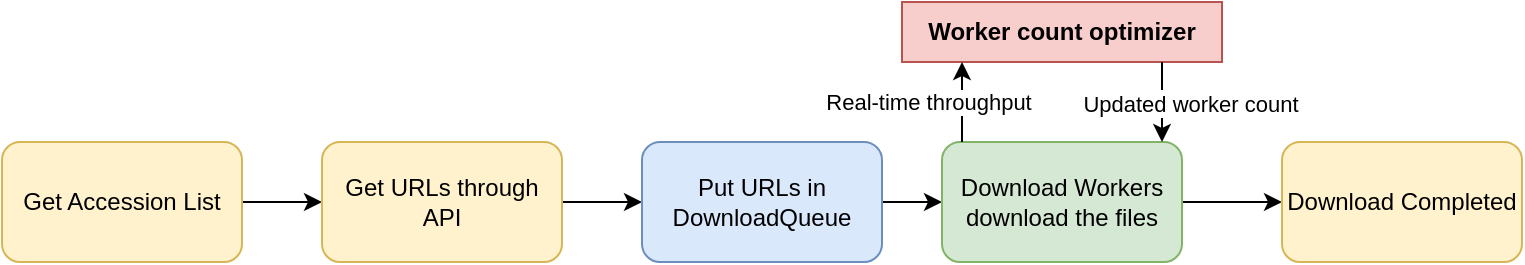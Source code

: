<mxfile version="27.0.9">
  <diagram name="Page-1" id="tqGjcr9S11x93hs8M1ku">
    <mxGraphModel dx="1426" dy="831" grid="1" gridSize="10" guides="1" tooltips="1" connect="1" arrows="1" fold="1" page="1" pageScale="1" pageWidth="850" pageHeight="1100" math="0" shadow="0">
      <root>
        <mxCell id="0" />
        <mxCell id="1" parent="0" />
        <mxCell id="bamR-uw1efooT5ONj0Ax-4" style="edgeStyle=orthogonalEdgeStyle;rounded=0;orthogonalLoop=1;jettySize=auto;html=1;exitX=1;exitY=0.5;exitDx=0;exitDy=0;entryX=0;entryY=0.5;entryDx=0;entryDy=0;" parent="1" source="bamR-uw1efooT5ONj0Ax-1" target="bamR-uw1efooT5ONj0Ax-2" edge="1">
          <mxGeometry relative="1" as="geometry" />
        </mxCell>
        <mxCell id="bamR-uw1efooT5ONj0Ax-1" value="Get Accession List" style="rounded=1;whiteSpace=wrap;html=1;fillColor=#fff2cc;strokeColor=#d6b656;" parent="1" vertex="1">
          <mxGeometry x="100" y="110" width="120" height="60" as="geometry" />
        </mxCell>
        <mxCell id="bamR-uw1efooT5ONj0Ax-5" style="edgeStyle=orthogonalEdgeStyle;rounded=0;orthogonalLoop=1;jettySize=auto;html=1;exitX=1;exitY=0.5;exitDx=0;exitDy=0;entryX=0;entryY=0.5;entryDx=0;entryDy=0;" parent="1" source="bamR-uw1efooT5ONj0Ax-2" target="bamR-uw1efooT5ONj0Ax-3" edge="1">
          <mxGeometry relative="1" as="geometry" />
        </mxCell>
        <mxCell id="bamR-uw1efooT5ONj0Ax-2" value="Get URLs through API" style="rounded=1;whiteSpace=wrap;html=1;fillColor=#fff2cc;strokeColor=#d6b656;" parent="1" vertex="1">
          <mxGeometry x="260" y="110" width="120" height="60" as="geometry" />
        </mxCell>
        <mxCell id="bamR-uw1efooT5ONj0Ax-7" style="edgeStyle=orthogonalEdgeStyle;rounded=0;orthogonalLoop=1;jettySize=auto;html=1;exitX=1;exitY=0.5;exitDx=0;exitDy=0;entryX=0;entryY=0.5;entryDx=0;entryDy=0;" parent="1" source="bamR-uw1efooT5ONj0Ax-3" target="bamR-uw1efooT5ONj0Ax-6" edge="1">
          <mxGeometry relative="1" as="geometry" />
        </mxCell>
        <mxCell id="bamR-uw1efooT5ONj0Ax-3" value="Put URLs in DownloadQueue" style="rounded=1;whiteSpace=wrap;html=1;fillColor=#dae8fc;strokeColor=#6c8ebf;" parent="1" vertex="1">
          <mxGeometry x="420" y="110" width="120" height="60" as="geometry" />
        </mxCell>
        <mxCell id="bamR-uw1efooT5ONj0Ax-13" style="edgeStyle=orthogonalEdgeStyle;rounded=0;orthogonalLoop=1;jettySize=auto;html=1;exitX=1;exitY=0.5;exitDx=0;exitDy=0;entryX=0;entryY=0.5;entryDx=0;entryDy=0;" parent="1" source="bamR-uw1efooT5ONj0Ax-6" edge="1">
          <mxGeometry relative="1" as="geometry">
            <mxPoint x="740" y="140" as="targetPoint" />
          </mxGeometry>
        </mxCell>
        <mxCell id="bamR-uw1efooT5ONj0Ax-6" value="Download Workers download the files" style="rounded=1;whiteSpace=wrap;html=1;fillColor=#d5e8d4;strokeColor=#82b366;" parent="1" vertex="1">
          <mxGeometry x="570" y="110" width="120" height="60" as="geometry" />
        </mxCell>
        <mxCell id="bamR-uw1efooT5ONj0Ax-22" value="&lt;b&gt;Worker count optimizer&lt;/b&gt;" style="rounded=0;whiteSpace=wrap;html=1;fillColor=#f8cecc;strokeColor=#b85450;" parent="1" vertex="1">
          <mxGeometry x="550" y="40" width="160" height="30" as="geometry" />
        </mxCell>
        <mxCell id="bamR-uw1efooT5ONj0Ax-24" value="" style="endArrow=classic;html=1;rounded=0;" parent="1" edge="1">
          <mxGeometry relative="1" as="geometry">
            <mxPoint x="580" y="110" as="sourcePoint" />
            <mxPoint x="580" y="70" as="targetPoint" />
          </mxGeometry>
        </mxCell>
        <mxCell id="bamR-uw1efooT5ONj0Ax-25" value="Real-time throughput" style="edgeLabel;resizable=0;html=1;;align=center;verticalAlign=middle;" parent="bamR-uw1efooT5ONj0Ax-24" connectable="0" vertex="1">
          <mxGeometry relative="1" as="geometry">
            <mxPoint x="-17" as="offset" />
          </mxGeometry>
        </mxCell>
        <mxCell id="bamR-uw1efooT5ONj0Ax-26" value="" style="endArrow=classic;html=1;rounded=0;" parent="1" edge="1">
          <mxGeometry relative="1" as="geometry">
            <mxPoint x="680" y="70" as="sourcePoint" />
            <mxPoint x="680" y="110" as="targetPoint" />
          </mxGeometry>
        </mxCell>
        <mxCell id="bamR-uw1efooT5ONj0Ax-27" value="Label" style="edgeLabel;resizable=0;html=1;;align=center;verticalAlign=middle;" parent="bamR-uw1efooT5ONj0Ax-26" connectable="0" vertex="1">
          <mxGeometry relative="1" as="geometry" />
        </mxCell>
        <mxCell id="bamR-uw1efooT5ONj0Ax-28" value="Updated worker count" style="edgeLabel;html=1;align=center;verticalAlign=middle;resizable=0;points=[];" parent="bamR-uw1efooT5ONj0Ax-26" vertex="1" connectable="0">
          <mxGeometry x="0.029" y="-9" relative="1" as="geometry">
            <mxPoint x="23" as="offset" />
          </mxGeometry>
        </mxCell>
        <mxCell id="rnGacDU8_WMs-0VwNURf-1" value="Download Completed" style="rounded=1;whiteSpace=wrap;html=1;fillColor=#fff2cc;strokeColor=#d6b656;" vertex="1" parent="1">
          <mxGeometry x="740" y="110" width="120" height="60" as="geometry" />
        </mxCell>
      </root>
    </mxGraphModel>
  </diagram>
</mxfile>
